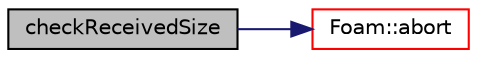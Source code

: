 digraph "checkReceivedSize"
{
  bgcolor="transparent";
  edge [fontname="Helvetica",fontsize="10",labelfontname="Helvetica",labelfontsize="10"];
  node [fontname="Helvetica",fontsize="10",shape=record];
  rankdir="LR";
  Node211 [label="checkReceivedSize",height=0.2,width=0.4,color="black", fillcolor="grey75", style="filled", fontcolor="black"];
  Node211 -> Node212 [color="midnightblue",fontsize="10",style="solid",fontname="Helvetica"];
  Node212 [label="Foam::abort",height=0.2,width=0.4,color="red",URL="$a21851.html#a447107a607d03e417307c203fa5fb44b"];
}
